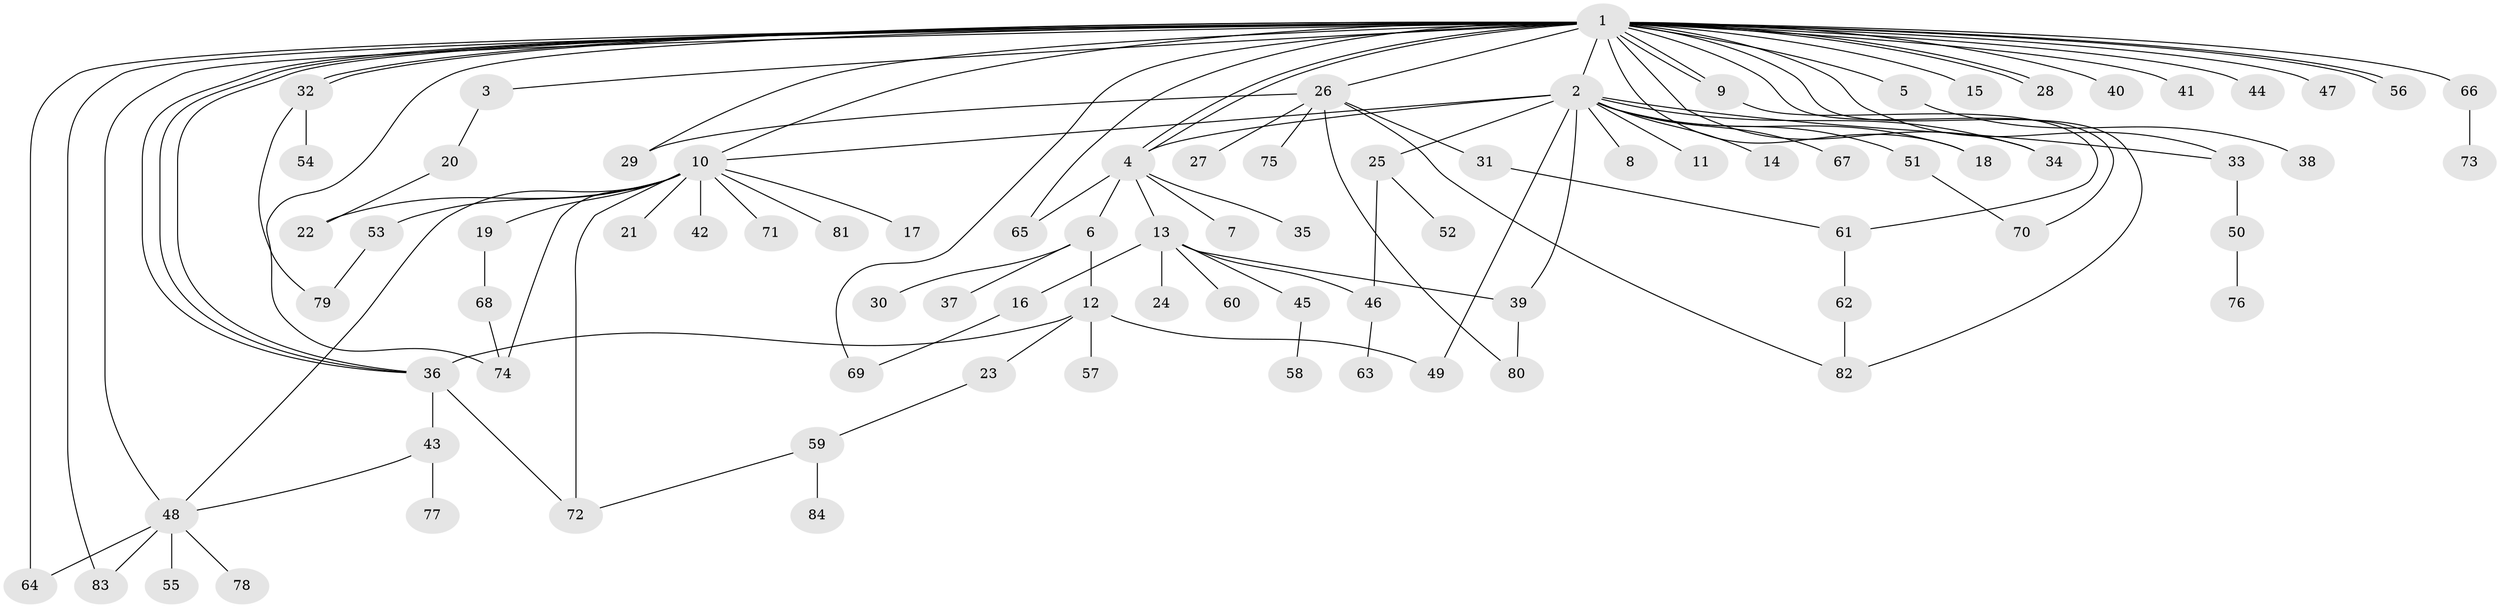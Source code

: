 // Generated by graph-tools (version 1.1) at 2025/01/03/09/25 03:01:47]
// undirected, 84 vertices, 117 edges
graph export_dot {
graph [start="1"]
  node [color=gray90,style=filled];
  1;
  2;
  3;
  4;
  5;
  6;
  7;
  8;
  9;
  10;
  11;
  12;
  13;
  14;
  15;
  16;
  17;
  18;
  19;
  20;
  21;
  22;
  23;
  24;
  25;
  26;
  27;
  28;
  29;
  30;
  31;
  32;
  33;
  34;
  35;
  36;
  37;
  38;
  39;
  40;
  41;
  42;
  43;
  44;
  45;
  46;
  47;
  48;
  49;
  50;
  51;
  52;
  53;
  54;
  55;
  56;
  57;
  58;
  59;
  60;
  61;
  62;
  63;
  64;
  65;
  66;
  67;
  68;
  69;
  70;
  71;
  72;
  73;
  74;
  75;
  76;
  77;
  78;
  79;
  80;
  81;
  82;
  83;
  84;
  1 -- 2;
  1 -- 3;
  1 -- 4;
  1 -- 4;
  1 -- 5;
  1 -- 9;
  1 -- 9;
  1 -- 10;
  1 -- 15;
  1 -- 18;
  1 -- 26;
  1 -- 28;
  1 -- 28;
  1 -- 29;
  1 -- 32;
  1 -- 32;
  1 -- 33;
  1 -- 34;
  1 -- 36;
  1 -- 36;
  1 -- 36;
  1 -- 40;
  1 -- 41;
  1 -- 44;
  1 -- 47;
  1 -- 48;
  1 -- 56;
  1 -- 56;
  1 -- 64;
  1 -- 65;
  1 -- 66;
  1 -- 69;
  1 -- 70;
  1 -- 74;
  1 -- 82;
  1 -- 83;
  2 -- 4;
  2 -- 8;
  2 -- 10;
  2 -- 11;
  2 -- 14;
  2 -- 18;
  2 -- 25;
  2 -- 33;
  2 -- 34;
  2 -- 39;
  2 -- 49;
  2 -- 51;
  2 -- 67;
  3 -- 20;
  4 -- 6;
  4 -- 7;
  4 -- 13;
  4 -- 35;
  4 -- 65;
  5 -- 38;
  6 -- 12;
  6 -- 30;
  6 -- 37;
  9 -- 61;
  10 -- 17;
  10 -- 19;
  10 -- 21;
  10 -- 22;
  10 -- 42;
  10 -- 48;
  10 -- 53;
  10 -- 71;
  10 -- 72;
  10 -- 74;
  10 -- 81;
  12 -- 23;
  12 -- 36;
  12 -- 49;
  12 -- 57;
  13 -- 16;
  13 -- 24;
  13 -- 39;
  13 -- 45;
  13 -- 46;
  13 -- 60;
  16 -- 69;
  19 -- 68;
  20 -- 22;
  23 -- 59;
  25 -- 46;
  25 -- 52;
  26 -- 27;
  26 -- 29;
  26 -- 31;
  26 -- 75;
  26 -- 80;
  26 -- 82;
  31 -- 61;
  32 -- 54;
  32 -- 79;
  33 -- 50;
  36 -- 43;
  36 -- 72;
  39 -- 80;
  43 -- 48;
  43 -- 77;
  45 -- 58;
  46 -- 63;
  48 -- 55;
  48 -- 64;
  48 -- 78;
  48 -- 83;
  50 -- 76;
  51 -- 70;
  53 -- 79;
  59 -- 72;
  59 -- 84;
  61 -- 62;
  62 -- 82;
  66 -- 73;
  68 -- 74;
}
